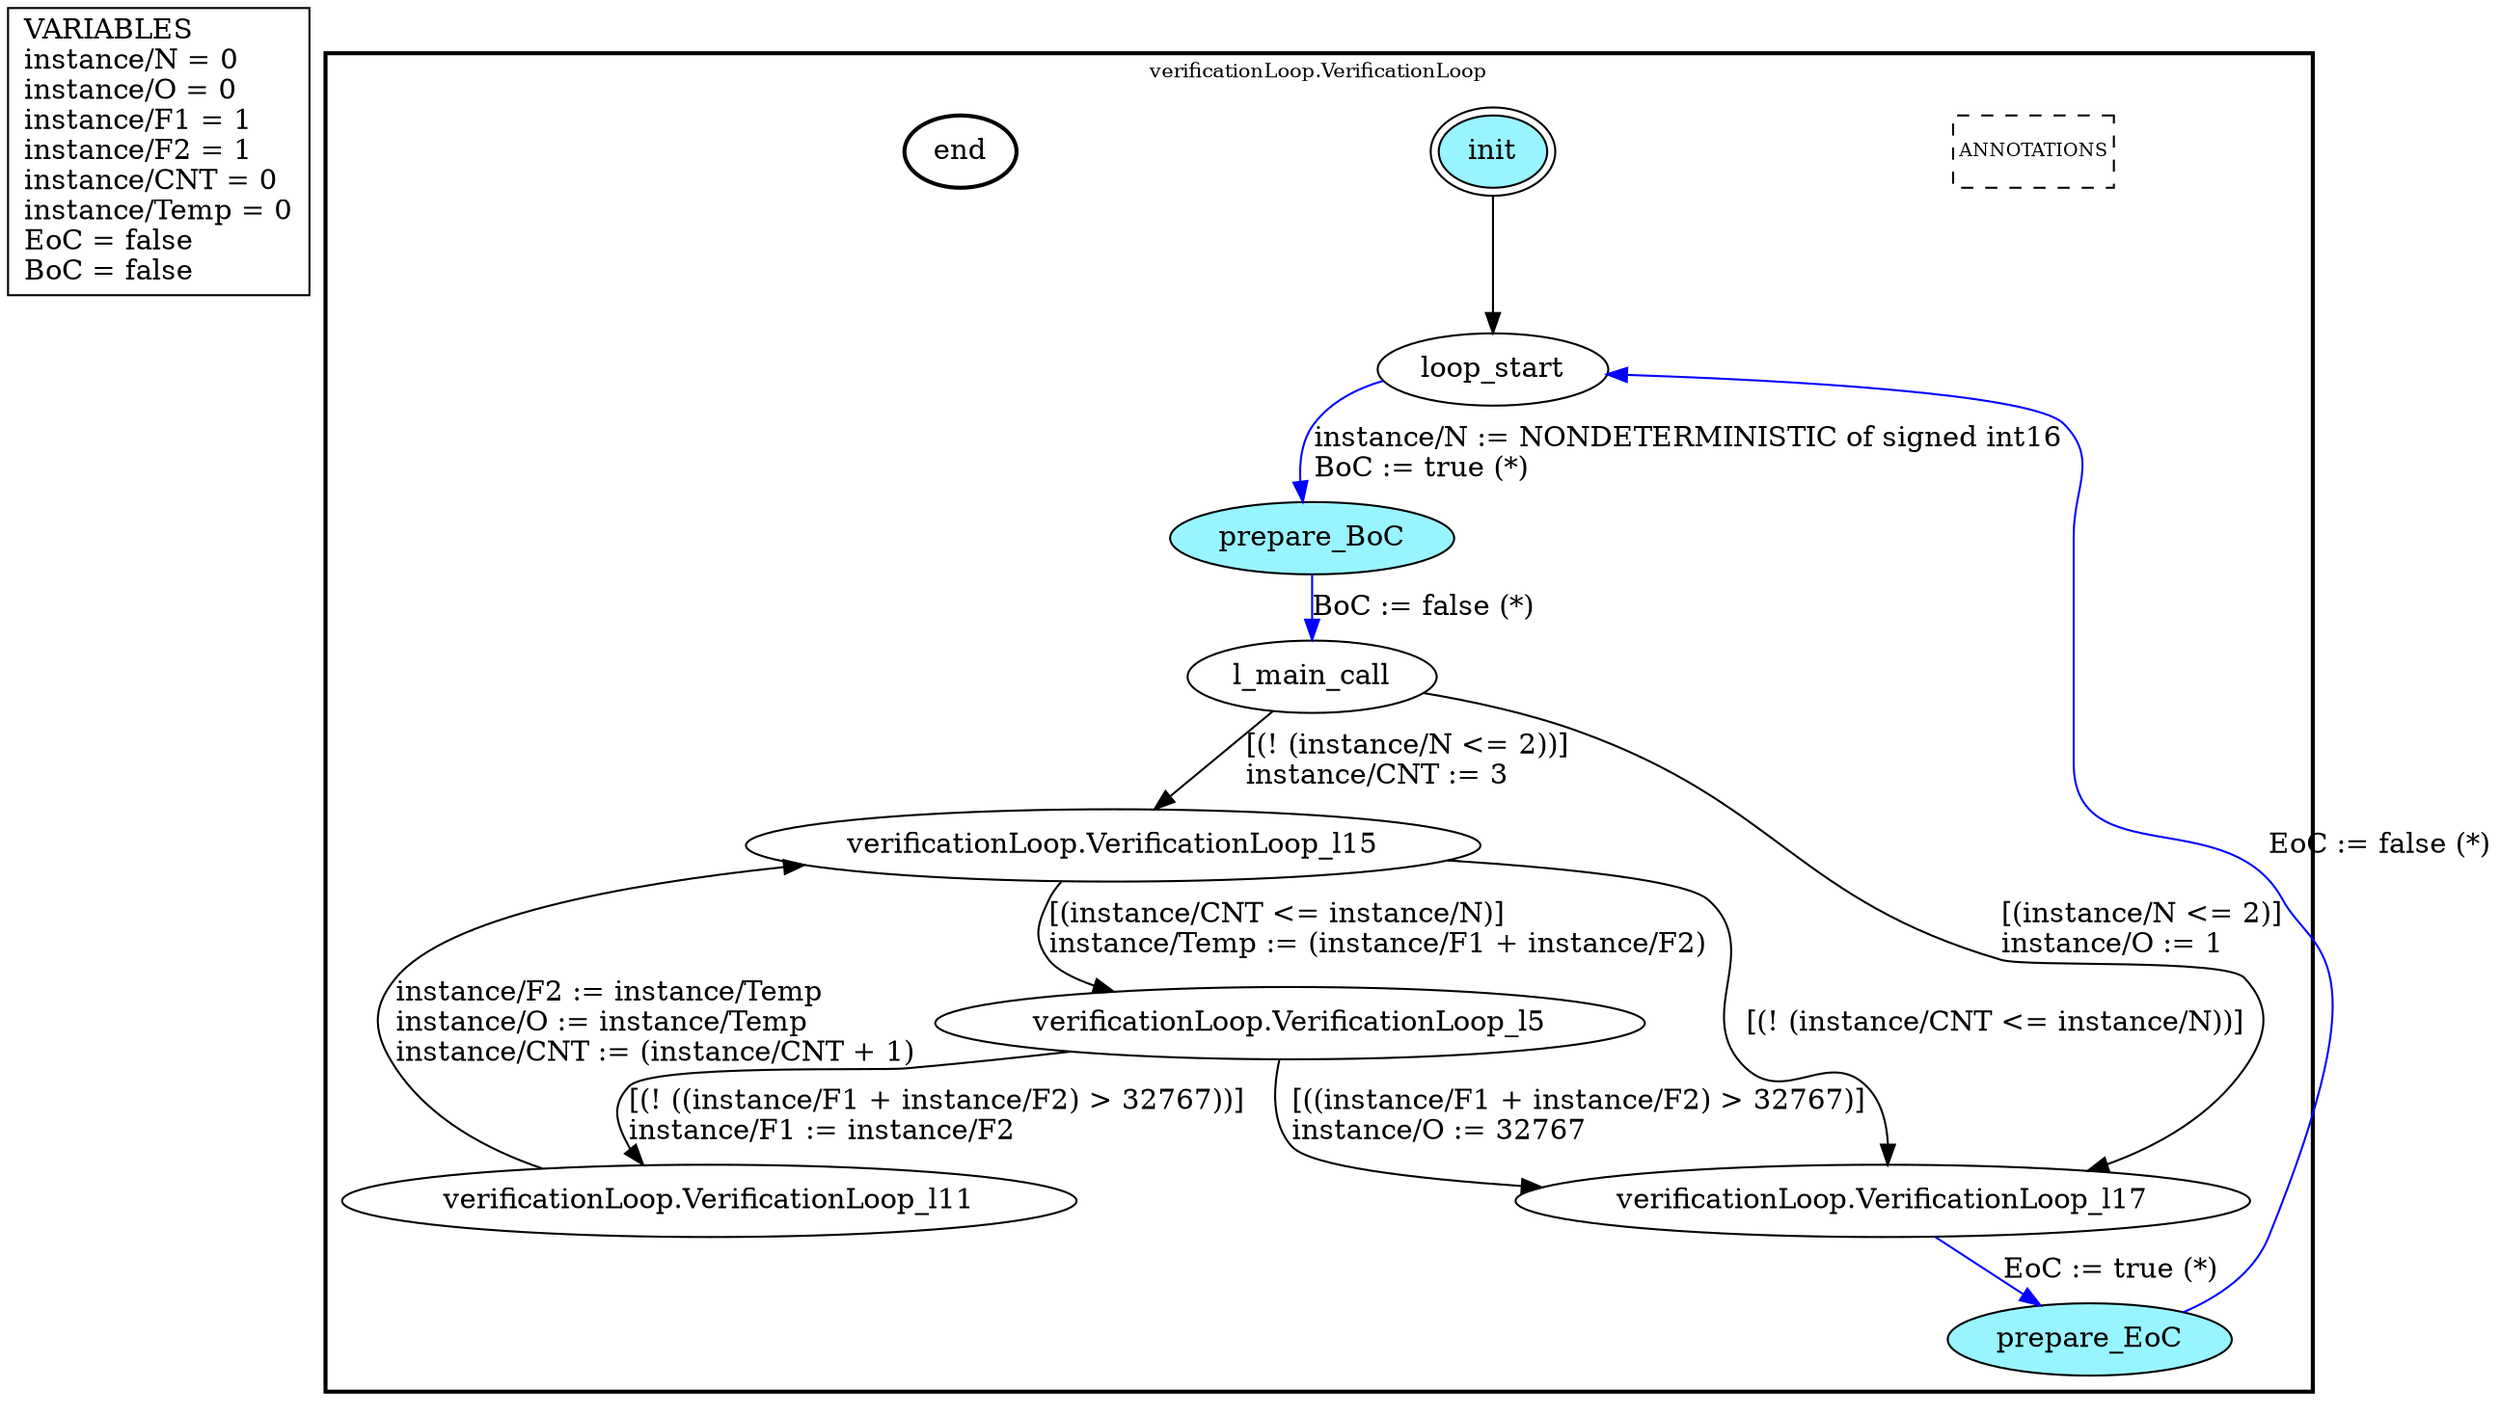 digraph G {
	vars_declaration_pseudonode_network [
		label="VARIABLES\linstance/N = 0\linstance/O = 0\linstance/F1 = 1\linstance/F2 = 1\linstance/CNT = 0\linstance/Temp = 0\lEoC = false\lBoC = false\l",
		fillcolor="lightgray", shape="rectangle"];
	subgraph clusterverificationLoop_VerificationLoop {
		node [style="filled"];
		style=bold;
		color="black";
		fontsize=10;
		ranksep=0.4;
		
		label="verificationLoop.VerificationLoop";
		
		annotations_pseudonode_verificationLoop_VerificationLoop [
			label="ANNOTATIONS",
			fontsize=9, margin="0.04,0.04", fillcolor="white", shape="rectangle", style="dashed"];
		
		init_verificationLoop_VerificationLoop [label="init", color="black", fillcolor="cadetblue1", peripheries=2, shape="ellipse"];
		end_verificationLoop_VerificationLoop [label="end", color="black", fillcolor="cadetblue1", style=bold, shape="ellipse"];
		loop_start_verificationLoop_VerificationLoop [label="loop_start", color="black", fillcolor="white", shape="ellipse"];
		prepare_BoC_verificationLoop_VerificationLoop [label="prepare_BoC", color="black", fillcolor="cadetblue1", shape="ellipse"];
		l_main_call_verificationLoop_VerificationLoop [label="l_main_call", color="black", fillcolor="white", shape="ellipse"];
		prepare_EoC_verificationLoop_VerificationLoop [label="prepare_EoC", color="black", fillcolor="cadetblue1", shape="ellipse"];
		verificationLoop_VerificationLoop_l5_verificationLoop_VerificationLoop [label="verificationLoop.VerificationLoop_l5", color="black", fillcolor="white", shape="ellipse"];
		verificationLoop_VerificationLoop_l11_verificationLoop_VerificationLoop [label="verificationLoop.VerificationLoop_l11", color="black", fillcolor="white", shape="ellipse"];
		verificationLoop_VerificationLoop_l15_verificationLoop_VerificationLoop [label="verificationLoop.VerificationLoop_l15", color="black", fillcolor="white", shape="ellipse"];
		verificationLoop_VerificationLoop_l17_verificationLoop_VerificationLoop [label="verificationLoop.VerificationLoop_l17", color="black", fillcolor="white", shape="ellipse"];
		init_verificationLoop_VerificationLoop -> loop_start_verificationLoop_VerificationLoop [color="black", label=""];
		loop_start_verificationLoop_VerificationLoop -> prepare_BoC_verificationLoop_VerificationLoop [color="blue", label="instance/N := NONDETERMINISTIC of signed int16\lBoC := true (*)\l"];
		prepare_BoC_verificationLoop_VerificationLoop -> l_main_call_verificationLoop_VerificationLoop [color="blue", label="BoC := false (*)"];
		verificationLoop_VerificationLoop_l17_verificationLoop_VerificationLoop -> prepare_EoC_verificationLoop_VerificationLoop [color="blue", label="EoC := true (*)"];
		prepare_EoC_verificationLoop_VerificationLoop -> loop_start_verificationLoop_VerificationLoop [color="blue", label="EoC := false (*)"];
		l_main_call_verificationLoop_VerificationLoop -> verificationLoop_VerificationLoop_l17_verificationLoop_VerificationLoop [color="black", label="[(instance/N <= 2)]\linstance/O := 1\l"];
		l_main_call_verificationLoop_VerificationLoop -> verificationLoop_VerificationLoop_l15_verificationLoop_VerificationLoop [color="black", label="[(! (instance/N <= 2))]\linstance/CNT := 3\l"];
		verificationLoop_VerificationLoop_l5_verificationLoop_VerificationLoop -> verificationLoop_VerificationLoop_l17_verificationLoop_VerificationLoop [color="black", label="[((instance/F1 + instance/F2) > 32767)]\linstance/O := 32767\l"];
		verificationLoop_VerificationLoop_l5_verificationLoop_VerificationLoop -> verificationLoop_VerificationLoop_l11_verificationLoop_VerificationLoop [color="black", label="[(! ((instance/F1 + instance/F2) > 32767))]\linstance/F1 := instance/F2\l"];
		verificationLoop_VerificationLoop_l11_verificationLoop_VerificationLoop -> verificationLoop_VerificationLoop_l15_verificationLoop_VerificationLoop [color="black", label="instance/F2 := instance/Temp\linstance/O := instance/Temp\linstance/CNT := (instance/CNT + 1)\l"];
		verificationLoop_VerificationLoop_l15_verificationLoop_VerificationLoop -> verificationLoop_VerificationLoop_l5_verificationLoop_VerificationLoop [color="black", label="[(instance/CNT <= instance/N)]\linstance/Temp := (instance/F1 + instance/F2)\l"];
		verificationLoop_VerificationLoop_l15_verificationLoop_VerificationLoop -> verificationLoop_VerificationLoop_l17_verificationLoop_VerificationLoop [color="black", label="[(! (instance/CNT <= instance/N))]"];
	}
}

